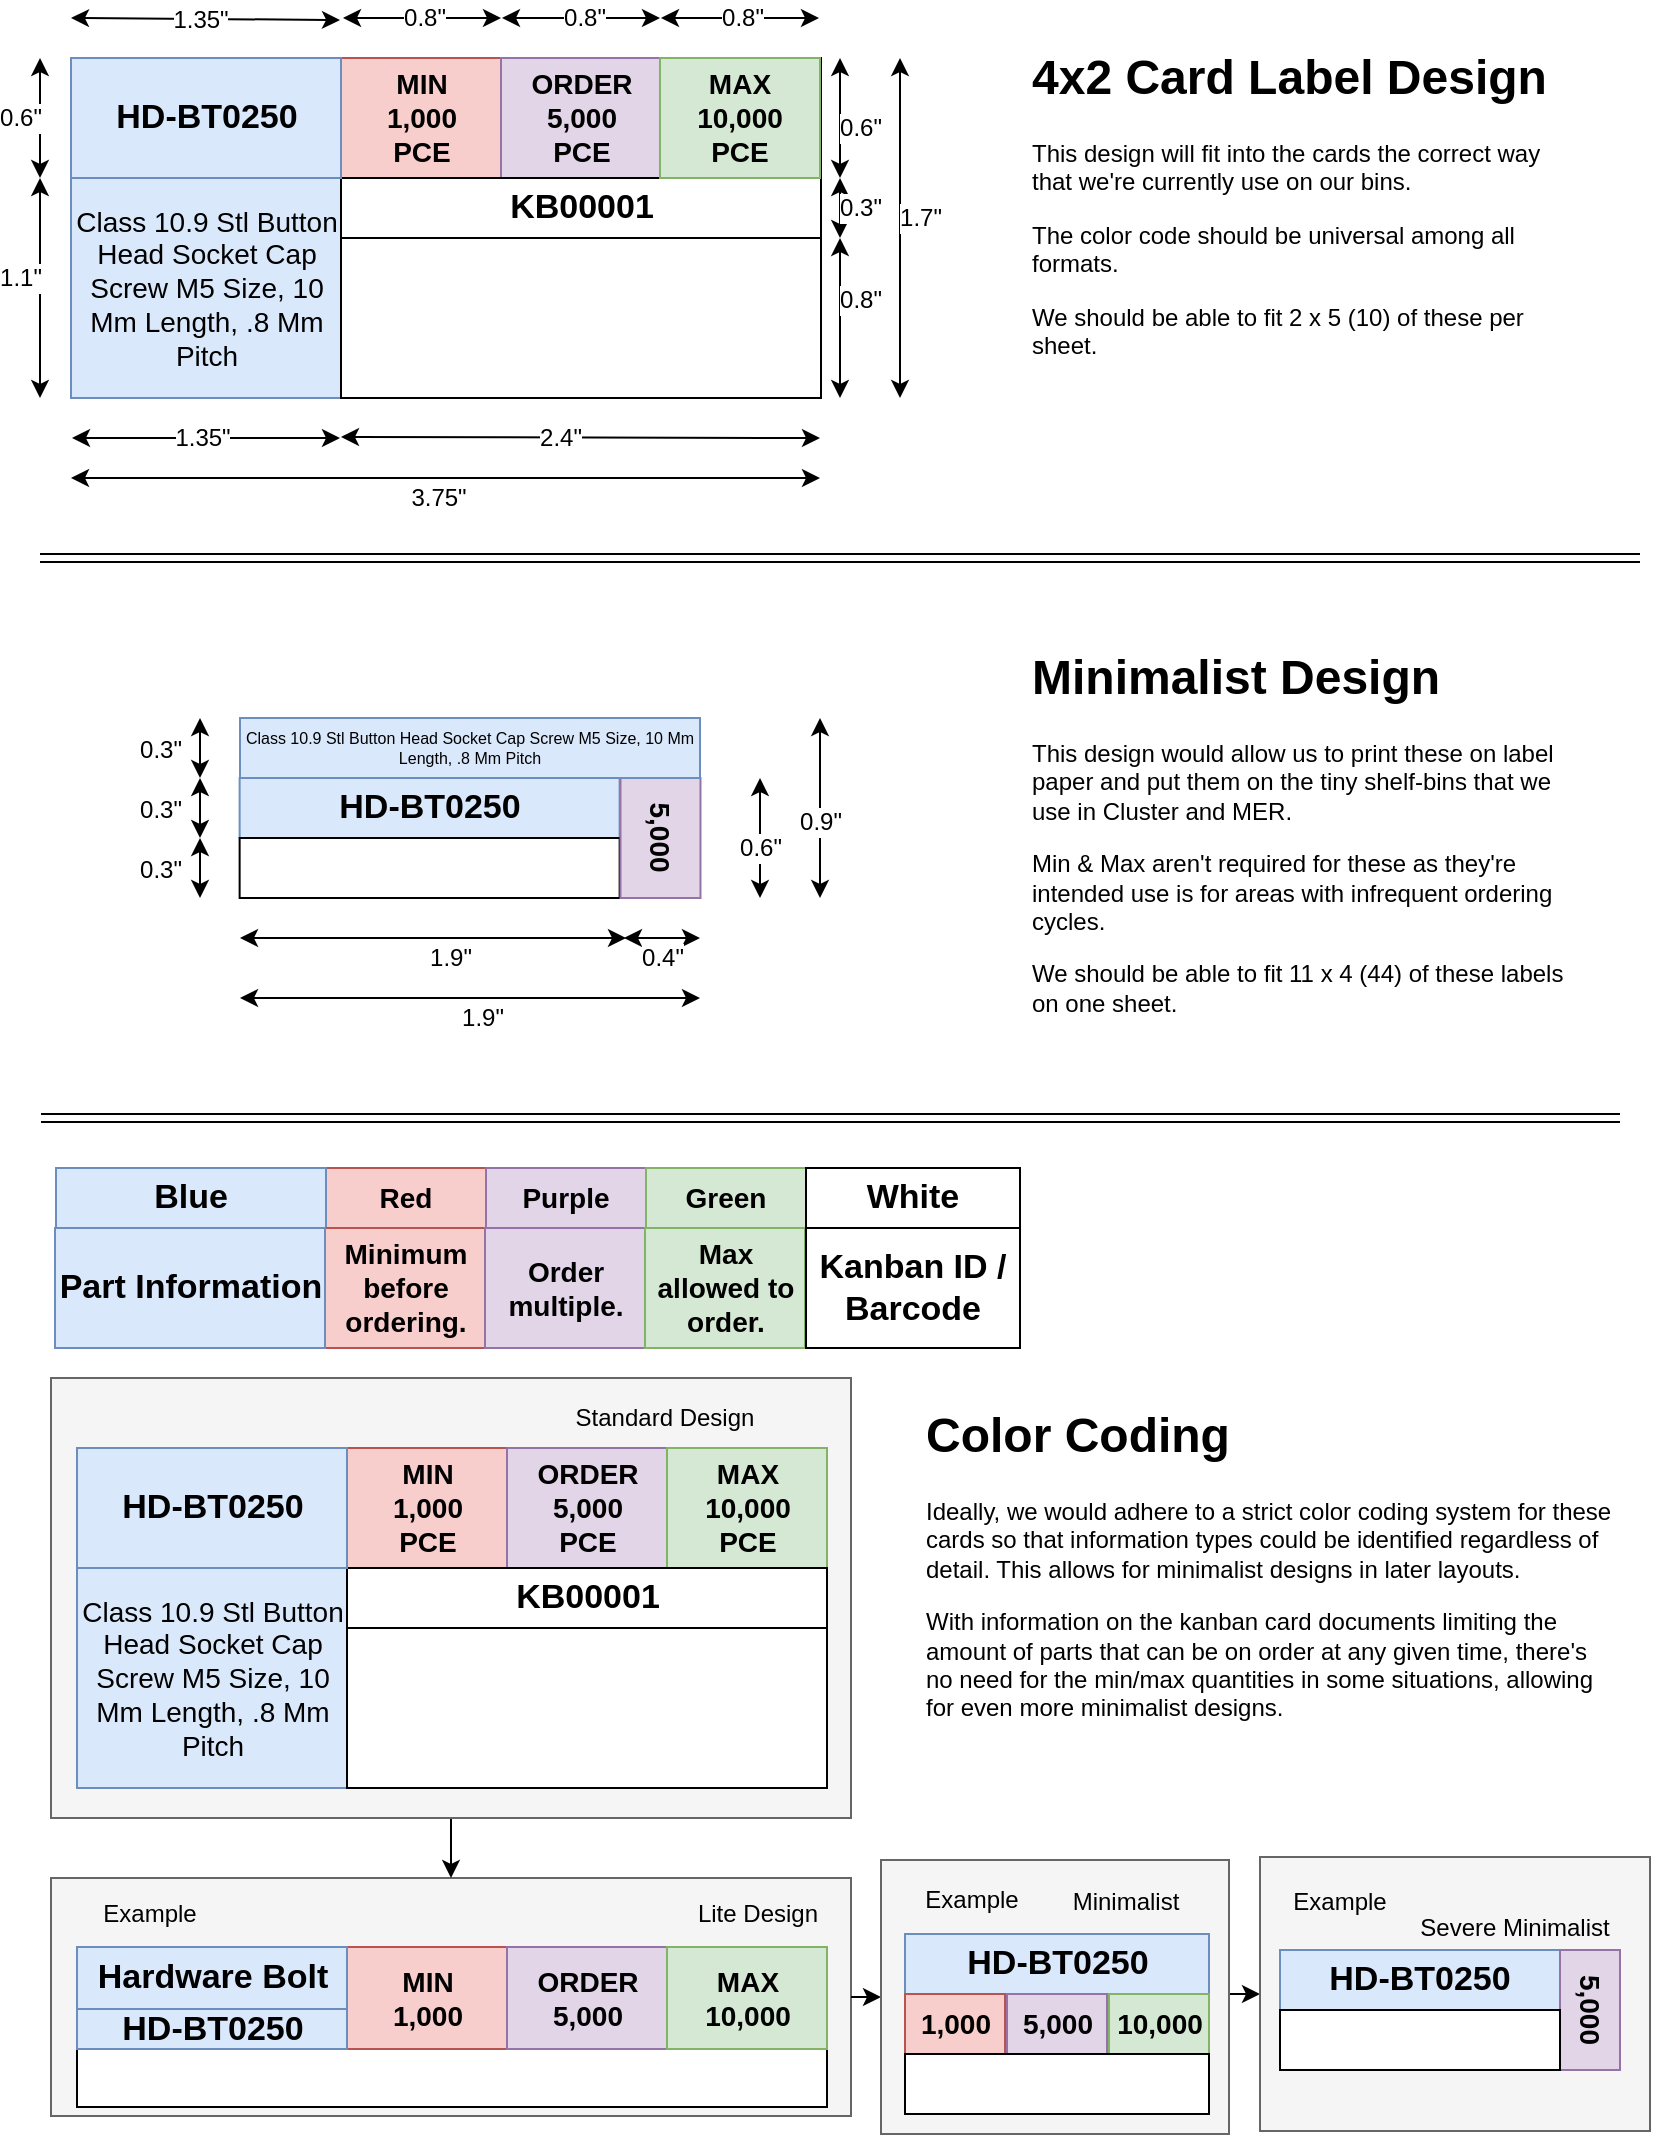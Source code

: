 <mxfile version="10.8.6" type="github"><diagram id="c_n3Q0lWU4w3SgG8-8b6" name="Page-1"><mxGraphModel dx="961" dy="481" grid="1" gridSize="10" guides="1" tooltips="1" connect="1" arrows="1" fold="1" page="1" pageScale="1" pageWidth="850" pageHeight="1100" math="0" shadow="0"><root><mxCell id="0"/><mxCell id="1" parent="0"/><mxCell id="wT5RltEf8Mdr9ltqJrys-50" value="" style="rounded=0;whiteSpace=wrap;html=1;align=center;fillColor=#f5f5f5;strokeColor=#666666;fontColor=#333333;" vertex="1" parent="1"><mxGeometry x="45.5" y="960" width="400" height="119" as="geometry"/></mxCell><mxCell id="wT5RltEf8Mdr9ltqJrys-49" style="edgeStyle=orthogonalEdgeStyle;rounded=0;orthogonalLoop=1;jettySize=auto;html=1;exitX=0.5;exitY=1;exitDx=0;exitDy=0;" edge="1" parent="1" source="wT5RltEf8Mdr9ltqJrys-48" target="wT5RltEf8Mdr9ltqJrys-50"><mxGeometry relative="1" as="geometry"><mxPoint x="245.167" y="986" as="targetPoint"/></mxGeometry></mxCell><mxCell id="wT5RltEf8Mdr9ltqJrys-48" value="" style="rounded=0;whiteSpace=wrap;html=1;align=center;fillColor=#f5f5f5;strokeColor=#666666;fontColor=#333333;" vertex="1" parent="1"><mxGeometry x="45.5" y="710" width="400" height="220" as="geometry"/></mxCell><mxCell id="8qEaiKg_Ph8CL1BP2FB5-1" value="" style="group;spacingTop=0;spacingLeft=0;spacingBottom=0;spacingRight=0;spacing=5;horizontal=1;verticalAlign=middle;align=center;labelPosition=center;verticalLabelPosition=middle;" parent="1" vertex="1" connectable="0"><mxGeometry x="45.5" y="40" width="395" height="200" as="geometry"/></mxCell><mxCell id="8qEaiKg_Ph8CL1BP2FB5-2" value="" style="rounded=0;whiteSpace=wrap;html=1;direction=west;" parent="8qEaiKg_Ph8CL1BP2FB5-1" vertex="1"><mxGeometry x="10" y="10" width="375" height="170" as="geometry"/></mxCell><mxCell id="8qEaiKg_Ph8CL1BP2FB5-3" value="&lt;p&gt;&lt;font style=&quot;font-size: 14px ; font-weight: normal&quot;&gt;Class 10.9 Stl Button Head Socket Cap Screw M5 Size, 10 Mm Length, .8 Mm Pitch&lt;/font&gt;&lt;/p&gt;" style="rounded=0;whiteSpace=wrap;html=1;fillColor=#dae8fc;strokeColor=#6c8ebf;" parent="8qEaiKg_Ph8CL1BP2FB5-1" vertex="1"><mxGeometry x="10" y="70" width="135" height="110" as="geometry"/></mxCell><mxCell id="8qEaiKg_Ph8CL1BP2FB5-4" value="&lt;b style=&quot;font-size: 14px&quot;&gt;MIN&lt;br&gt;1,000&lt;br&gt;PCE&lt;/b&gt;&lt;br&gt;" style="rounded=0;whiteSpace=wrap;html=1;fillColor=#f8cecc;strokeColor=#b85450;" parent="8qEaiKg_Ph8CL1BP2FB5-1" vertex="1"><mxGeometry x="145" y="10" width="80" height="60" as="geometry"/></mxCell><mxCell id="8qEaiKg_Ph8CL1BP2FB5-5" value="&lt;b style=&quot;font-size: 14px&quot;&gt;ORDER&lt;br&gt;5,000&lt;br&gt;PCE&lt;/b&gt;&lt;br&gt;" style="rounded=0;whiteSpace=wrap;html=1;fillColor=#e1d5e7;strokeColor=#9673a6;" parent="8qEaiKg_Ph8CL1BP2FB5-1" vertex="1"><mxGeometry x="225" y="10" width="80" height="60" as="geometry"/></mxCell><mxCell id="8qEaiKg_Ph8CL1BP2FB5-7" value="&lt;font style=&quot;font-size: 17px&quot;&gt;&lt;b&gt;KB00001&lt;/b&gt;&lt;/font&gt;" style="rounded=0;whiteSpace=wrap;html=1;" parent="8qEaiKg_Ph8CL1BP2FB5-1" vertex="1"><mxGeometry x="145" y="70" width="240" height="30" as="geometry"/></mxCell><mxCell id="8qEaiKg_Ph8CL1BP2FB5-8" value="&lt;span style=&quot;font-size: 17px&quot;&gt;&lt;b&gt;HD-BT0250&lt;/b&gt;&lt;/span&gt;" style="rounded=0;whiteSpace=wrap;html=1;fillColor=#dae8fc;strokeColor=#6c8ebf;" parent="8qEaiKg_Ph8CL1BP2FB5-1" vertex="1"><mxGeometry x="10" y="10" width="135" height="60" as="geometry"/></mxCell><mxCell id="8qEaiKg_Ph8CL1BP2FB5-9" value="" style="rounded=0;whiteSpace=wrap;html=1;image=https://cdn.shopifycloud.com/help/assets/manual/sell-in-person/hardware/barcode-scanner/1d-barcode-4fbf513f48675746ba39d9ea5078f377e5e1bb9de2966336088af8394b893b78.png;autosize=0;fixDash=0;collapsible=0;imageWidth=220;imageHeight=48;arcSize=48;absoluteArcSize=0;" parent="8qEaiKg_Ph8CL1BP2FB5-1" vertex="1"><mxGeometry x="145" y="100" width="240" height="80" as="geometry"/></mxCell><mxCell id="8qEaiKg_Ph8CL1BP2FB5-51" value="" style="endArrow=classic;startArrow=classic;html=1;" parent="8qEaiKg_Ph8CL1BP2FB5-1" edge="1"><mxGeometry width="50" height="50" relative="1" as="geometry"><mxPoint x="10.5" y="200" as="sourcePoint"/><mxPoint x="144.5" y="200" as="targetPoint"/></mxGeometry></mxCell><mxCell id="8qEaiKg_Ph8CL1BP2FB5-52" value="1.35&quot;" style="text;html=1;resizable=0;points=[];align=center;verticalAlign=middle;labelBackgroundColor=#ffffff;" parent="8qEaiKg_Ph8CL1BP2FB5-51" vertex="1" connectable="0"><mxGeometry x="-0.138" relative="1" as="geometry"><mxPoint x="6.5" as="offset"/></mxGeometry></mxCell><mxCell id="8qEaiKg_Ph8CL1BP2FB5-53" value="" style="endArrow=classic;startArrow=classic;html=1;" parent="8qEaiKg_Ph8CL1BP2FB5-1" edge="1"><mxGeometry width="50" height="50" relative="1" as="geometry"><mxPoint x="145" y="199.5" as="sourcePoint"/><mxPoint x="384.5" y="200" as="targetPoint"/></mxGeometry></mxCell><mxCell id="8qEaiKg_Ph8CL1BP2FB5-54" value="2.4&quot;" style="text;html=1;resizable=0;points=[];align=center;verticalAlign=middle;labelBackgroundColor=#ffffff;" parent="8qEaiKg_Ph8CL1BP2FB5-53" vertex="1" connectable="0"><mxGeometry x="-0.138" relative="1" as="geometry"><mxPoint x="6.5" as="offset"/></mxGeometry></mxCell><mxCell id="8qEaiKg_Ph8CL1BP2FB5-6" value="&lt;b style=&quot;font-size: 14px&quot;&gt;MAX&lt;br&gt;10,000&lt;br&gt;PCE&lt;/b&gt;&lt;br&gt;" style="rounded=0;whiteSpace=wrap;html=1;fillColor=#d5e8d4;strokeColor=#82b366;" parent="8qEaiKg_Ph8CL1BP2FB5-1" vertex="1"><mxGeometry x="304.5" y="10" width="80" height="60" as="geometry"/></mxCell><mxCell id="8qEaiKg_Ph8CL1BP2FB5-10" value="" style="endArrow=classic;startArrow=classic;html=1;" parent="1" edge="1"><mxGeometry width="50" height="50" relative="1" as="geometry"><mxPoint x="55.5" y="260" as="sourcePoint"/><mxPoint x="430" y="260" as="targetPoint"/></mxGeometry></mxCell><mxCell id="8qEaiKg_Ph8CL1BP2FB5-11" value="3.75&quot;" style="text;html=1;resizable=0;points=[];align=center;verticalAlign=middle;labelBackgroundColor=#ffffff;" parent="8qEaiKg_Ph8CL1BP2FB5-10" vertex="1" connectable="0"><mxGeometry x="-0.138" relative="1" as="geometry"><mxPoint x="22" y="10" as="offset"/></mxGeometry></mxCell><mxCell id="8qEaiKg_Ph8CL1BP2FB5-12" value="" style="endArrow=classic;startArrow=classic;html=1;" parent="1" edge="1"><mxGeometry width="50" height="50" relative="1" as="geometry"><mxPoint x="470" y="220" as="sourcePoint"/><mxPoint x="470" y="50" as="targetPoint"/></mxGeometry></mxCell><mxCell id="8qEaiKg_Ph8CL1BP2FB5-13" value="1.7&quot;" style="text;html=1;resizable=0;points=[];align=center;verticalAlign=middle;labelBackgroundColor=#ffffff;" parent="8qEaiKg_Ph8CL1BP2FB5-12" vertex="1" connectable="0"><mxGeometry x="-0.294" y="-2" relative="1" as="geometry"><mxPoint x="8" y="-30" as="offset"/></mxGeometry></mxCell><mxCell id="8qEaiKg_Ph8CL1BP2FB5-14" value="&lt;h1&gt;4x2 Card Label Design&lt;/h1&gt;&lt;p&gt;This design will fit into the cards the correct way that we're currently use on our bins.&lt;/p&gt;&lt;p&gt;The color code should be universal among all formats.&lt;/p&gt;&lt;p&gt;We should be able to fit 2 x 5 (10) of these per sheet.&lt;/p&gt;" style="text;html=1;strokeColor=none;fillColor=none;spacing=5;spacingTop=-20;whiteSpace=wrap;overflow=hidden;rounded=0;" parent="1" vertex="1"><mxGeometry x="530.5" y="40" width="280" height="170" as="geometry"/></mxCell><mxCell id="8qEaiKg_Ph8CL1BP2FB5-19" value="" style="endArrow=classic;startArrow=classic;html=1;" parent="1" edge="1"><mxGeometry width="50" height="50" relative="1" as="geometry"><mxPoint x="140" y="490" as="sourcePoint"/><mxPoint x="333" y="490" as="targetPoint"/></mxGeometry></mxCell><mxCell id="8qEaiKg_Ph8CL1BP2FB5-20" value="1.9&quot;" style="text;html=1;resizable=0;points=[];align=center;verticalAlign=middle;labelBackgroundColor=#ffffff;" parent="8qEaiKg_Ph8CL1BP2FB5-19" vertex="1" connectable="0"><mxGeometry x="-0.138" relative="1" as="geometry"><mxPoint x="22" y="10" as="offset"/></mxGeometry></mxCell><mxCell id="8qEaiKg_Ph8CL1BP2FB5-21" value="&lt;h1&gt;Minimalist Design&lt;/h1&gt;&lt;p&gt;This design would allow us to print these on label paper and put them on the tiny shelf-bins that we use in Cluster and MER.&lt;/p&gt;&lt;p&gt;Min &amp;amp; Max aren't required for these as they're intended use is for areas with infrequent ordering cycles.&lt;/p&gt;&lt;p&gt;We should be able to fit 11 x 4 (44) of these labels on one sheet.&lt;/p&gt;" style="text;html=1;strokeColor=none;fillColor=none;spacing=5;spacingTop=-20;whiteSpace=wrap;overflow=hidden;rounded=0;" parent="1" vertex="1"><mxGeometry x="530.5" y="340" width="280" height="200" as="geometry"/></mxCell><mxCell id="8qEaiKg_Ph8CL1BP2FB5-22" value="" style="shape=link;html=1;" parent="1" edge="1"><mxGeometry width="50" height="50" relative="1" as="geometry"><mxPoint x="840" y="300" as="sourcePoint"/><mxPoint x="40" y="300" as="targetPoint"/></mxGeometry></mxCell><mxCell id="8qEaiKg_Ph8CL1BP2FB5-23" value="" style="endArrow=classic;startArrow=classic;html=1;" parent="1" edge="1"><mxGeometry width="50" height="50" relative="1" as="geometry"><mxPoint x="400" y="470" as="sourcePoint"/><mxPoint x="400" y="410" as="targetPoint"/></mxGeometry></mxCell><mxCell id="8qEaiKg_Ph8CL1BP2FB5-34" value="0.6&quot;" style="text;html=1;resizable=0;points=[];align=center;verticalAlign=middle;labelBackgroundColor=#ffffff;" parent="8qEaiKg_Ph8CL1BP2FB5-23" vertex="1" connectable="0"><mxGeometry x="-0.156" relative="1" as="geometry"><mxPoint as="offset"/></mxGeometry></mxCell><mxCell id="8qEaiKg_Ph8CL1BP2FB5-25" value="" style="shape=link;html=1;" parent="1" edge="1"><mxGeometry width="50" height="50" relative="1" as="geometry"><mxPoint x="830" y="580" as="sourcePoint"/><mxPoint x="40.5" y="580" as="targetPoint"/></mxGeometry></mxCell><mxCell id="8qEaiKg_Ph8CL1BP2FB5-26" value="" style="endArrow=classic;startArrow=classic;html=1;" parent="1" edge="1"><mxGeometry width="50" height="50" relative="1" as="geometry"><mxPoint x="332" y="490" as="sourcePoint"/><mxPoint x="370" y="490" as="targetPoint"/></mxGeometry></mxCell><mxCell id="8qEaiKg_Ph8CL1BP2FB5-27" value="0.4&quot;" style="text;html=1;resizable=0;points=[];align=center;verticalAlign=middle;labelBackgroundColor=#ffffff;" parent="8qEaiKg_Ph8CL1BP2FB5-26" vertex="1" connectable="0"><mxGeometry x="-0.138" relative="1" as="geometry"><mxPoint x="2" y="10" as="offset"/></mxGeometry></mxCell><mxCell id="8qEaiKg_Ph8CL1BP2FB5-28" value="&lt;font style=&quot;font-size: 17px&quot;&gt;&lt;b&gt;HD-BT0250&lt;/b&gt;&lt;/font&gt;" style="rounded=0;whiteSpace=wrap;html=1;fillColor=#dae8fc;strokeColor=#6c8ebf;" parent="1" vertex="1"><mxGeometry x="139.816" y="410" width="190" height="30" as="geometry"/></mxCell><mxCell id="8qEaiKg_Ph8CL1BP2FB5-29" value="" style="rounded=0;whiteSpace=wrap;html=1;image=https://cdn.shopifycloud.com/help/assets/manual/sell-in-person/hardware/barcode-scanner/1d-barcode-4fbf513f48675746ba39d9ea5078f377e5e1bb9de2966336088af8394b893b78.png;autosize=0;fixDash=0;collapsible=0;imageWidth=150;imageHeight=24;arcSize=12;absoluteArcSize=0;" parent="1" vertex="1"><mxGeometry x="139.816" y="440" width="190" height="30" as="geometry"/></mxCell><mxCell id="8qEaiKg_Ph8CL1BP2FB5-30" value="&lt;span style=&quot;font-size: 14px&quot;&gt;&lt;b&gt;5,000&lt;br&gt;&lt;/b&gt;&lt;/span&gt;" style="rounded=0;whiteSpace=wrap;html=1;direction=east;rotation=90;fillColor=#e1d5e7;strokeColor=#9673a6;" parent="1" vertex="1"><mxGeometry x="320.243" y="420" width="60" height="40" as="geometry"/></mxCell><mxCell id="8qEaiKg_Ph8CL1BP2FB5-32" value="" style="endArrow=classic;startArrow=classic;html=1;" parent="1" edge="1"><mxGeometry width="50" height="50" relative="1" as="geometry"><mxPoint x="140" y="520" as="sourcePoint"/><mxPoint x="370" y="520" as="targetPoint"/></mxGeometry></mxCell><mxCell id="8qEaiKg_Ph8CL1BP2FB5-33" value="1.9&quot;" style="text;html=1;resizable=0;points=[];align=center;verticalAlign=middle;labelBackgroundColor=#ffffff;" parent="8qEaiKg_Ph8CL1BP2FB5-32" vertex="1" connectable="0"><mxGeometry x="-0.138" relative="1" as="geometry"><mxPoint x="22" y="10" as="offset"/></mxGeometry></mxCell><mxCell id="8qEaiKg_Ph8CL1BP2FB5-35" value="&lt;h6&gt;&lt;font style=&quot;font-size: 8px ; font-weight: normal&quot;&gt;Class 10.9 Stl Button Head Socket Cap Screw M5 Size, 10 Mm Length, .8 Mm Pitch&lt;/font&gt;&lt;/h6&gt;" style="rounded=0;whiteSpace=wrap;html=1;fillColor=#dae8fc;strokeColor=#6c8ebf;fontStyle=0" parent="1" vertex="1"><mxGeometry x="140" y="380" width="230" height="30" as="geometry"/></mxCell><mxCell id="8qEaiKg_Ph8CL1BP2FB5-36" value="" style="endArrow=classic;startArrow=classic;html=1;" parent="1" edge="1"><mxGeometry width="50" height="50" relative="1" as="geometry"><mxPoint x="430" y="470" as="sourcePoint"/><mxPoint x="430" y="380" as="targetPoint"/></mxGeometry></mxCell><mxCell id="8qEaiKg_Ph8CL1BP2FB5-37" value="0.9&quot;" style="text;html=1;resizable=0;points=[];align=center;verticalAlign=middle;labelBackgroundColor=#ffffff;" parent="8qEaiKg_Ph8CL1BP2FB5-36" vertex="1" connectable="0"><mxGeometry x="-0.156" relative="1" as="geometry"><mxPoint as="offset"/></mxGeometry></mxCell><mxCell id="8qEaiKg_Ph8CL1BP2FB5-38" value="" style="endArrow=classic;startArrow=classic;html=1;" parent="1" edge="1"><mxGeometry width="50" height="50" relative="1" as="geometry"><mxPoint x="120" y="470" as="sourcePoint"/><mxPoint x="120" y="440" as="targetPoint"/></mxGeometry></mxCell><mxCell id="8qEaiKg_Ph8CL1BP2FB5-39" value="0.3&quot;" style="text;html=1;resizable=0;points=[];align=center;verticalAlign=middle;labelBackgroundColor=#ffffff;" parent="8qEaiKg_Ph8CL1BP2FB5-38" vertex="1" connectable="0"><mxGeometry x="-0.156" relative="1" as="geometry"><mxPoint x="-20" y="-2" as="offset"/></mxGeometry></mxCell><mxCell id="8qEaiKg_Ph8CL1BP2FB5-40" value="" style="endArrow=classic;startArrow=classic;html=1;" parent="1" edge="1"><mxGeometry width="50" height="50" relative="1" as="geometry"><mxPoint x="120" y="440" as="sourcePoint"/><mxPoint x="120" y="410" as="targetPoint"/></mxGeometry></mxCell><mxCell id="8qEaiKg_Ph8CL1BP2FB5-41" value="0.3&quot;" style="text;html=1;resizable=0;points=[];align=center;verticalAlign=middle;labelBackgroundColor=#ffffff;" parent="8qEaiKg_Ph8CL1BP2FB5-40" vertex="1" connectable="0"><mxGeometry x="-0.156" relative="1" as="geometry"><mxPoint x="-20" y="-2" as="offset"/></mxGeometry></mxCell><mxCell id="8qEaiKg_Ph8CL1BP2FB5-42" value="" style="endArrow=classic;startArrow=classic;html=1;" parent="1" edge="1"><mxGeometry width="50" height="50" relative="1" as="geometry"><mxPoint x="120" y="410" as="sourcePoint"/><mxPoint x="120" y="380" as="targetPoint"/></mxGeometry></mxCell><mxCell id="8qEaiKg_Ph8CL1BP2FB5-43" value="0.3&quot;" style="text;html=1;resizable=0;points=[];align=center;verticalAlign=middle;labelBackgroundColor=#ffffff;" parent="8qEaiKg_Ph8CL1BP2FB5-42" vertex="1" connectable="0"><mxGeometry x="-0.156" relative="1" as="geometry"><mxPoint x="-20" y="-2" as="offset"/></mxGeometry></mxCell><mxCell id="8qEaiKg_Ph8CL1BP2FB5-45" value="" style="endArrow=classic;startArrow=classic;html=1;" parent="1" edge="1"><mxGeometry width="50" height="50" relative="1" as="geometry"><mxPoint x="440" y="220" as="sourcePoint"/><mxPoint x="440" y="140" as="targetPoint"/></mxGeometry></mxCell><mxCell id="8qEaiKg_Ph8CL1BP2FB5-46" value="0.8&quot;" style="text;html=1;resizable=0;points=[];align=center;verticalAlign=middle;labelBackgroundColor=#ffffff;" parent="8qEaiKg_Ph8CL1BP2FB5-45" vertex="1" connectable="0"><mxGeometry x="-0.294" y="-2" relative="1" as="geometry"><mxPoint x="8" y="-21.5" as="offset"/></mxGeometry></mxCell><mxCell id="8qEaiKg_Ph8CL1BP2FB5-47" value="" style="endArrow=classic;startArrow=classic;html=1;" parent="1" edge="1"><mxGeometry width="50" height="50" relative="1" as="geometry"><mxPoint x="440" y="140" as="sourcePoint"/><mxPoint x="440" y="110" as="targetPoint"/></mxGeometry></mxCell><mxCell id="8qEaiKg_Ph8CL1BP2FB5-48" value="0.3&quot;" style="text;html=1;resizable=0;points=[];align=center;verticalAlign=middle;labelBackgroundColor=#ffffff;" parent="8qEaiKg_Ph8CL1BP2FB5-47" vertex="1" connectable="0"><mxGeometry x="-0.294" y="-2" relative="1" as="geometry"><mxPoint x="8" y="-4.5" as="offset"/></mxGeometry></mxCell><mxCell id="8qEaiKg_Ph8CL1BP2FB5-49" value="" style="endArrow=classic;startArrow=classic;html=1;" parent="1" edge="1"><mxGeometry width="50" height="50" relative="1" as="geometry"><mxPoint x="440" y="110" as="sourcePoint"/><mxPoint x="440" y="50" as="targetPoint"/></mxGeometry></mxCell><mxCell id="8qEaiKg_Ph8CL1BP2FB5-50" value="0.6&quot;" style="text;html=1;resizable=0;points=[];align=center;verticalAlign=middle;labelBackgroundColor=#ffffff;" parent="8qEaiKg_Ph8CL1BP2FB5-49" vertex="1" connectable="0"><mxGeometry x="-0.294" y="-2" relative="1" as="geometry"><mxPoint x="8" y="-4.5" as="offset"/></mxGeometry></mxCell><mxCell id="8qEaiKg_Ph8CL1BP2FB5-56" value="" style="endArrow=classic;startArrow=classic;html=1;" parent="1" edge="1"><mxGeometry width="50" height="50" relative="1" as="geometry"><mxPoint x="55.5" y="30" as="sourcePoint"/><mxPoint x="190" y="31" as="targetPoint"/></mxGeometry></mxCell><mxCell id="8qEaiKg_Ph8CL1BP2FB5-57" value="1.35&quot;" style="text;html=1;resizable=0;points=[];align=center;verticalAlign=middle;labelBackgroundColor=#ffffff;" parent="8qEaiKg_Ph8CL1BP2FB5-56" vertex="1" connectable="0"><mxGeometry x="-0.138" relative="1" as="geometry"><mxPoint x="6.5" as="offset"/></mxGeometry></mxCell><mxCell id="8qEaiKg_Ph8CL1BP2FB5-58" value="" style="endArrow=classic;startArrow=classic;html=1;" parent="1" edge="1"><mxGeometry width="50" height="50" relative="1" as="geometry"><mxPoint x="191.5" y="30" as="sourcePoint"/><mxPoint x="270.5" y="30" as="targetPoint"/></mxGeometry></mxCell><mxCell id="8qEaiKg_Ph8CL1BP2FB5-59" value="0.8&quot;" style="text;html=1;resizable=0;points=[];align=center;verticalAlign=middle;labelBackgroundColor=#ffffff;" parent="8qEaiKg_Ph8CL1BP2FB5-58" vertex="1" connectable="0"><mxGeometry x="-0.138" relative="1" as="geometry"><mxPoint x="6.5" as="offset"/></mxGeometry></mxCell><mxCell id="8qEaiKg_Ph8CL1BP2FB5-62" value="" style="endArrow=classic;startArrow=classic;html=1;" parent="1" edge="1"><mxGeometry width="50" height="50" relative="1" as="geometry"><mxPoint x="271" y="30" as="sourcePoint"/><mxPoint x="350" y="30" as="targetPoint"/></mxGeometry></mxCell><mxCell id="8qEaiKg_Ph8CL1BP2FB5-63" value="0.8&quot;" style="text;html=1;resizable=0;points=[];align=center;verticalAlign=middle;labelBackgroundColor=#ffffff;" parent="8qEaiKg_Ph8CL1BP2FB5-62" vertex="1" connectable="0"><mxGeometry x="-0.138" relative="1" as="geometry"><mxPoint x="6.5" as="offset"/></mxGeometry></mxCell><mxCell id="8qEaiKg_Ph8CL1BP2FB5-64" value="" style="endArrow=classic;startArrow=classic;html=1;" parent="1" edge="1"><mxGeometry width="50" height="50" relative="1" as="geometry"><mxPoint x="350.5" y="30" as="sourcePoint"/><mxPoint x="429.5" y="30" as="targetPoint"/></mxGeometry></mxCell><mxCell id="8qEaiKg_Ph8CL1BP2FB5-65" value="0.8&quot;" style="text;html=1;resizable=0;points=[];align=center;verticalAlign=middle;labelBackgroundColor=#ffffff;" parent="8qEaiKg_Ph8CL1BP2FB5-64" vertex="1" connectable="0"><mxGeometry x="-0.138" relative="1" as="geometry"><mxPoint x="6.5" as="offset"/></mxGeometry></mxCell><mxCell id="8qEaiKg_Ph8CL1BP2FB5-66" value="" style="endArrow=classic;startArrow=classic;html=1;" parent="1" edge="1"><mxGeometry width="50" height="50" relative="1" as="geometry"><mxPoint x="40" y="110" as="sourcePoint"/><mxPoint x="40" y="50" as="targetPoint"/></mxGeometry></mxCell><mxCell id="8qEaiKg_Ph8CL1BP2FB5-67" value="0.6&quot;" style="text;html=1;resizable=0;points=[];align=center;verticalAlign=middle;labelBackgroundColor=#ffffff;" parent="8qEaiKg_Ph8CL1BP2FB5-66" vertex="1" connectable="0"><mxGeometry x="-0.294" y="-2" relative="1" as="geometry"><mxPoint x="-12" y="-9" as="offset"/></mxGeometry></mxCell><mxCell id="8qEaiKg_Ph8CL1BP2FB5-68" value="" style="endArrow=classic;startArrow=classic;html=1;" parent="1" edge="1"><mxGeometry width="50" height="50" relative="1" as="geometry"><mxPoint x="40" y="220" as="sourcePoint"/><mxPoint x="40" y="110" as="targetPoint"/></mxGeometry></mxCell><mxCell id="8qEaiKg_Ph8CL1BP2FB5-69" value="1.1&quot;" style="text;html=1;resizable=0;points=[];align=center;verticalAlign=middle;labelBackgroundColor=#ffffff;" parent="8qEaiKg_Ph8CL1BP2FB5-68" vertex="1" connectable="0"><mxGeometry x="-0.294" y="-2" relative="1" as="geometry"><mxPoint x="-12" y="-21" as="offset"/></mxGeometry></mxCell><mxCell id="wT5RltEf8Mdr9ltqJrys-14" value="&lt;span style=&quot;font-size: 14px&quot;&gt;&lt;span&gt;Red&lt;/span&gt;&lt;/span&gt;&lt;br&gt;" style="rounded=0;whiteSpace=wrap;html=1;fillColor=#f8cecc;strokeColor=#b85450;fontStyle=1" vertex="1" parent="1"><mxGeometry x="183" y="605" width="80" height="30" as="geometry"/></mxCell><mxCell id="wT5RltEf8Mdr9ltqJrys-15" value="&lt;span style=&quot;font-size: 14px&quot;&gt;&lt;span&gt;Purple&lt;/span&gt;&lt;/span&gt;&lt;br&gt;" style="rounded=0;whiteSpace=wrap;html=1;fillColor=#e1d5e7;strokeColor=#9673a6;fontStyle=1" vertex="1" parent="1"><mxGeometry x="263" y="605" width="80" height="30" as="geometry"/></mxCell><mxCell id="wT5RltEf8Mdr9ltqJrys-16" value="&lt;span style=&quot;font-size: 14px&quot;&gt;&lt;span&gt;Green&lt;/span&gt;&lt;/span&gt;&lt;br&gt;" style="rounded=0;whiteSpace=wrap;html=1;fillColor=#d5e8d4;strokeColor=#82b366;fontStyle=1" vertex="1" parent="1"><mxGeometry x="343" y="605" width="80" height="30" as="geometry"/></mxCell><mxCell id="wT5RltEf8Mdr9ltqJrys-17" value="&lt;font style=&quot;font-size: 17px&quot;&gt;&lt;span&gt;White&lt;/span&gt;&lt;/font&gt;" style="rounded=0;whiteSpace=wrap;html=1;fontStyle=1" vertex="1" parent="1"><mxGeometry x="423" y="605" width="107" height="30" as="geometry"/></mxCell><mxCell id="wT5RltEf8Mdr9ltqJrys-18" value="&lt;span style=&quot;font-size: 17px&quot;&gt;&lt;span&gt;Blue&lt;br&gt;&lt;/span&gt;&lt;/span&gt;" style="rounded=0;whiteSpace=wrap;html=1;fillColor=#dae8fc;strokeColor=#6c8ebf;fontStyle=1" vertex="1" parent="1"><mxGeometry x="48" y="605" width="135" height="30" as="geometry"/></mxCell><mxCell id="wT5RltEf8Mdr9ltqJrys-19" value="&lt;span style=&quot;font-size: 14px&quot;&gt;&lt;b&gt;Minimum before ordering.&lt;/b&gt;&lt;/span&gt;&lt;br&gt;" style="rounded=0;whiteSpace=wrap;html=1;fillColor=#f8cecc;strokeColor=#b85450;" vertex="1" parent="1"><mxGeometry x="182.5" y="635" width="80" height="60" as="geometry"/></mxCell><mxCell id="wT5RltEf8Mdr9ltqJrys-20" value="&lt;span style=&quot;font-size: 14px&quot;&gt;&lt;b&gt;Order multiple.&lt;/b&gt;&lt;/span&gt;&lt;br&gt;" style="rounded=0;whiteSpace=wrap;html=1;fillColor=#e1d5e7;strokeColor=#9673a6;" vertex="1" parent="1"><mxGeometry x="262.5" y="635" width="80" height="60" as="geometry"/></mxCell><mxCell id="wT5RltEf8Mdr9ltqJrys-21" value="&lt;span style=&quot;font-size: 14px&quot;&gt;&lt;b&gt;Max allowed to order.&lt;/b&gt;&lt;/span&gt;" style="rounded=0;whiteSpace=wrap;html=1;fillColor=#d5e8d4;strokeColor=#82b366;" vertex="1" parent="1"><mxGeometry x="342.5" y="635" width="80" height="60" as="geometry"/></mxCell><mxCell id="wT5RltEf8Mdr9ltqJrys-22" value="&lt;font style=&quot;font-size: 17px&quot;&gt;&lt;b&gt;Kanban ID / Barcode&lt;/b&gt;&lt;/font&gt;" style="rounded=0;whiteSpace=wrap;html=1;" vertex="1" parent="1"><mxGeometry x="423" y="635" width="107" height="60" as="geometry"/></mxCell><mxCell id="wT5RltEf8Mdr9ltqJrys-23" value="&lt;span style=&quot;font-size: 17px&quot;&gt;&lt;b&gt;Part Information&lt;/b&gt;&lt;/span&gt;" style="rounded=0;whiteSpace=wrap;html=1;fillColor=#dae8fc;strokeColor=#6c8ebf;" vertex="1" parent="1"><mxGeometry x="47.5" y="635" width="135" height="60" as="geometry"/></mxCell><mxCell id="wT5RltEf8Mdr9ltqJrys-24" value="&lt;h1 style=&quot;text-align: left&quot;&gt;Color Coding&lt;/h1&gt;&lt;p style=&quot;text-align: left&quot;&gt;Ideally, we would adhere to a strict color coding system for these cards so that information types could be identified regardless of detail. This allows for minimalist designs in later layouts.&lt;/p&gt;&lt;p style=&quot;text-align: left&quot;&gt;With information on the kanban card documents limiting the amount of parts that can be on order at any given time, there's no need for the min/max quantities in some situations, allowing for even more minimalist designs.&lt;/p&gt;" style="text;html=1;strokeColor=none;fillColor=none;spacing=5;spacingTop=-20;whiteSpace=wrap;overflow=hidden;rounded=0;align=center;" vertex="1" parent="1"><mxGeometry x="479" y="719" width="352" height="196" as="geometry"/></mxCell><mxCell id="wT5RltEf8Mdr9ltqJrys-37" value="" style="group;fillColor=#f5f5f5;strokeColor=#666666;fontColor=#333333;" vertex="1" connectable="0" parent="1"><mxGeometry x="460.5" y="981" width="174" height="107" as="geometry"/></mxCell><mxCell id="wT5RltEf8Mdr9ltqJrys-39" style="edgeStyle=orthogonalEdgeStyle;rounded=0;orthogonalLoop=1;jettySize=auto;html=1;exitX=1;exitY=0.5;exitDx=0;exitDy=0;entryX=0;entryY=0.5;entryDx=0;entryDy=0;" edge="1" parent="1" source="wT5RltEf8Mdr9ltqJrys-50" target="wT5RltEf8Mdr9ltqJrys-36"><mxGeometry relative="1" as="geometry"><mxPoint x="495.167" y="1043.833" as="sourcePoint"/></mxGeometry></mxCell><mxCell id="wT5RltEf8Mdr9ltqJrys-40" value="" style="rounded=0;whiteSpace=wrap;html=1;direction=west;" vertex="1" parent="1"><mxGeometry x="58.5" y="745" width="375" height="170" as="geometry"/></mxCell><mxCell id="wT5RltEf8Mdr9ltqJrys-41" value="&lt;p&gt;&lt;font style=&quot;font-size: 14px ; font-weight: normal&quot;&gt;Class 10.9 Stl Button Head Socket Cap Screw M5 Size, 10 Mm Length, .8 Mm Pitch&lt;/font&gt;&lt;/p&gt;" style="rounded=0;whiteSpace=wrap;html=1;fillColor=#dae8fc;strokeColor=#6c8ebf;" vertex="1" parent="1"><mxGeometry x="58.5" y="805" width="135" height="110" as="geometry"/></mxCell><mxCell id="wT5RltEf8Mdr9ltqJrys-42" value="&lt;b style=&quot;font-size: 14px&quot;&gt;MIN&lt;br&gt;1,000&lt;br&gt;PCE&lt;/b&gt;&lt;br&gt;" style="rounded=0;whiteSpace=wrap;html=1;fillColor=#f8cecc;strokeColor=#b85450;" vertex="1" parent="1"><mxGeometry x="193.5" y="745" width="80" height="60" as="geometry"/></mxCell><mxCell id="wT5RltEf8Mdr9ltqJrys-43" value="&lt;b style=&quot;font-size: 14px&quot;&gt;ORDER&lt;br&gt;5,000&lt;br&gt;PCE&lt;/b&gt;&lt;br&gt;" style="rounded=0;whiteSpace=wrap;html=1;fillColor=#e1d5e7;strokeColor=#9673a6;" vertex="1" parent="1"><mxGeometry x="273.5" y="745" width="80" height="60" as="geometry"/></mxCell><mxCell id="wT5RltEf8Mdr9ltqJrys-44" value="&lt;b style=&quot;font-size: 14px&quot;&gt;MAX&lt;br&gt;10,000&lt;br&gt;PCE&lt;/b&gt;&lt;br&gt;" style="rounded=0;whiteSpace=wrap;html=1;fillColor=#d5e8d4;strokeColor=#82b366;" vertex="1" parent="1"><mxGeometry x="353.5" y="745" width="80" height="60" as="geometry"/></mxCell><mxCell id="wT5RltEf8Mdr9ltqJrys-45" value="&lt;font style=&quot;font-size: 17px&quot;&gt;&lt;b&gt;KB00001&lt;/b&gt;&lt;/font&gt;" style="rounded=0;whiteSpace=wrap;html=1;" vertex="1" parent="1"><mxGeometry x="193.5" y="805" width="240" height="30" as="geometry"/></mxCell><mxCell id="wT5RltEf8Mdr9ltqJrys-46" value="&lt;span style=&quot;font-size: 17px&quot;&gt;&lt;b&gt;HD-BT0250&lt;/b&gt;&lt;/span&gt;" style="rounded=0;whiteSpace=wrap;html=1;fillColor=#dae8fc;strokeColor=#6c8ebf;" vertex="1" parent="1"><mxGeometry x="58.5" y="745" width="135" height="60" as="geometry"/></mxCell><mxCell id="wT5RltEf8Mdr9ltqJrys-47" value="" style="rounded=0;whiteSpace=wrap;html=1;image=https://cdn.shopifycloud.com/help/assets/manual/sell-in-person/hardware/barcode-scanner/1d-barcode-4fbf513f48675746ba39d9ea5078f377e5e1bb9de2966336088af8394b893b78.png;autosize=0;fixDash=0;collapsible=0;imageWidth=220;imageHeight=48;arcSize=48;absoluteArcSize=0;" vertex="1" parent="1"><mxGeometry x="193.5" y="835" width="240" height="80" as="geometry"/></mxCell><mxCell id="wT5RltEf8Mdr9ltqJrys-33" value="" style="rounded=0;whiteSpace=wrap;html=1;image=https://cdn.shopifycloud.com/help/assets/manual/sell-in-person/hardware/barcode-scanner/1d-barcode-4fbf513f48675746ba39d9ea5078f377e5e1bb9de2966336088af8394b893b78.png;autosize=0;fixDash=0;collapsible=0;imageWidth=350;imageHeight=24;arcSize=12;absoluteArcSize=0;" vertex="1" parent="1"><mxGeometry x="58.5" y="1045.5" width="375" height="29" as="geometry"/></mxCell><mxCell id="wT5RltEf8Mdr9ltqJrys-4" value="&lt;b style=&quot;font-size: 14px&quot;&gt;MIN&lt;br&gt;1,000&lt;/b&gt;&lt;br&gt;" style="rounded=0;whiteSpace=wrap;html=1;fillColor=#f8cecc;strokeColor=#b85450;" vertex="1" parent="1"><mxGeometry x="193.5" y="994.5" width="80" height="51" as="geometry"/></mxCell><mxCell id="wT5RltEf8Mdr9ltqJrys-5" value="&lt;b style=&quot;font-size: 14px&quot;&gt;ORDER&lt;br&gt;5,000&lt;/b&gt;&lt;br&gt;" style="rounded=0;whiteSpace=wrap;html=1;fillColor=#e1d5e7;strokeColor=#9673a6;" vertex="1" parent="1"><mxGeometry x="273.5" y="994.5" width="80" height="51" as="geometry"/></mxCell><mxCell id="wT5RltEf8Mdr9ltqJrys-6" value="&lt;b style=&quot;font-size: 14px&quot;&gt;MAX&lt;br&gt;10,000&lt;/b&gt;&lt;br&gt;" style="rounded=0;whiteSpace=wrap;html=1;fillColor=#d5e8d4;strokeColor=#82b366;" vertex="1" parent="1"><mxGeometry x="353.5" y="994.5" width="80" height="51" as="geometry"/></mxCell><mxCell id="wT5RltEf8Mdr9ltqJrys-8" value="&lt;span style=&quot;font-size: 17px&quot;&gt;&lt;b&gt;HD-BT0250&lt;/b&gt;&lt;/span&gt;" style="rounded=0;whiteSpace=wrap;html=1;fillColor=#dae8fc;strokeColor=#6c8ebf;" vertex="1" parent="1"><mxGeometry x="58.5" y="1025.5" width="135" height="20" as="geometry"/></mxCell><mxCell id="wT5RltEf8Mdr9ltqJrys-30" value="&lt;span style=&quot;font-size: 17px&quot;&gt;&lt;b&gt;Hardware Bolt&lt;/b&gt;&lt;/span&gt;" style="rounded=0;whiteSpace=wrap;html=1;fillColor=#dae8fc;strokeColor=#6c8ebf;" vertex="1" parent="1"><mxGeometry x="58.5" y="994.5" width="135" height="31" as="geometry"/></mxCell><mxCell id="wT5RltEf8Mdr9ltqJrys-51" value="Lite Design" style="text;html=1;strokeColor=none;fillColor=none;align=center;verticalAlign=middle;whiteSpace=wrap;rounded=0;" vertex="1" parent="1"><mxGeometry x="363.5" y="967.5" width="70" height="20" as="geometry"/></mxCell><mxCell id="wT5RltEf8Mdr9ltqJrys-52" value="Standard Design" style="text;html=1;strokeColor=none;fillColor=none;align=center;verticalAlign=middle;whiteSpace=wrap;rounded=0;" vertex="1" parent="1"><mxGeometry x="298.5" y="720" width="107" height="20" as="geometry"/></mxCell><mxCell id="wT5RltEf8Mdr9ltqJrys-64" style="edgeStyle=orthogonalEdgeStyle;rounded=0;orthogonalLoop=1;jettySize=auto;html=1;exitX=1;exitY=0.5;exitDx=0;exitDy=0;entryX=0;entryY=0.5;entryDx=0;entryDy=0;" edge="1" parent="1" source="wT5RltEf8Mdr9ltqJrys-36" target="wT5RltEf8Mdr9ltqJrys-57"><mxGeometry relative="1" as="geometry"><Array as="points"><mxPoint x="635" y="1018"/></Array></mxGeometry></mxCell><mxCell id="wT5RltEf8Mdr9ltqJrys-36" value="" style="rounded=0;whiteSpace=wrap;html=1;align=center;fillColor=#f5f5f5;strokeColor=#666666;fontColor=#333333;" vertex="1" parent="1"><mxGeometry x="460.5" y="951" width="174" height="137" as="geometry"/></mxCell><mxCell id="wT5RltEf8Mdr9ltqJrys-25" value="&lt;span style=&quot;font-size: 17px&quot;&gt;&lt;b&gt;HD-BT0250&lt;/b&gt;&lt;/span&gt;" style="rounded=0;whiteSpace=wrap;html=1;fillColor=#dae8fc;strokeColor=#6c8ebf;" vertex="1" parent="1"><mxGeometry x="472.5" y="988" width="152" height="30" as="geometry"/></mxCell><mxCell id="wT5RltEf8Mdr9ltqJrys-26" value="&lt;span style=&quot;font-size: 14px&quot;&gt;&lt;b&gt;1,000&lt;/b&gt;&lt;/span&gt;&lt;br&gt;" style="rounded=0;whiteSpace=wrap;html=1;fillColor=#f8cecc;strokeColor=#b85450;" vertex="1" parent="1"><mxGeometry x="472.5" y="1018" width="50" height="30" as="geometry"/></mxCell><mxCell id="wT5RltEf8Mdr9ltqJrys-27" value="&lt;span style=&quot;font-size: 14px&quot;&gt;&lt;b&gt;10,000&lt;/b&gt;&lt;/span&gt;&lt;br&gt;" style="rounded=0;whiteSpace=wrap;html=1;fillColor=#d5e8d4;strokeColor=#82b366;" vertex="1" parent="1"><mxGeometry x="574.5" y="1018" width="50" height="30" as="geometry"/></mxCell><mxCell id="wT5RltEf8Mdr9ltqJrys-28" value="&lt;span style=&quot;font-size: 14px&quot;&gt;&lt;b&gt;5,000&lt;/b&gt;&lt;/span&gt;" style="rounded=0;whiteSpace=wrap;html=1;fillColor=#e1d5e7;strokeColor=#9673a6;" vertex="1" parent="1"><mxGeometry x="523.5" y="1018" width="50" height="30" as="geometry"/></mxCell><mxCell id="wT5RltEf8Mdr9ltqJrys-34" value="" style="rounded=0;whiteSpace=wrap;html=1;image=https://cdn.shopifycloud.com/help/assets/manual/sell-in-person/hardware/barcode-scanner/1d-barcode-4fbf513f48675746ba39d9ea5078f377e5e1bb9de2966336088af8394b893b78.png;autosize=0;fixDash=0;collapsible=0;imageWidth=140;imageHeight=24;arcSize=12;absoluteArcSize=0;" vertex="1" parent="1"><mxGeometry x="472.5" y="1048" width="152" height="30" as="geometry"/></mxCell><mxCell id="wT5RltEf8Mdr9ltqJrys-53" value="Minimalist" style="text;html=1;strokeColor=none;fillColor=none;align=center;verticalAlign=middle;whiteSpace=wrap;rounded=0;" vertex="1" parent="1"><mxGeometry x="540.5" y="961.5" width="84" height="20" as="geometry"/></mxCell><mxCell id="wT5RltEf8Mdr9ltqJrys-56" value="" style="group;fillColor=#f5f5f5;strokeColor=#666666;fontColor=#333333;" vertex="1" connectable="0" parent="1"><mxGeometry x="670.5" y="979.5" width="174" height="107" as="geometry"/></mxCell><mxCell id="wT5RltEf8Mdr9ltqJrys-57" value="" style="rounded=0;whiteSpace=wrap;html=1;align=center;fillColor=#f5f5f5;strokeColor=#666666;fontColor=#333333;" vertex="1" parent="1"><mxGeometry x="650" y="949.5" width="195" height="137" as="geometry"/></mxCell><mxCell id="wT5RltEf8Mdr9ltqJrys-58" value="&lt;span style=&quot;font-size: 17px&quot;&gt;&lt;b&gt;HD-BT0250&lt;/b&gt;&lt;/span&gt;" style="rounded=0;whiteSpace=wrap;html=1;fillColor=#dae8fc;strokeColor=#6c8ebf;" vertex="1" parent="1"><mxGeometry x="660" y="996" width="140" height="30" as="geometry"/></mxCell><mxCell id="wT5RltEf8Mdr9ltqJrys-61" value="&lt;span style=&quot;font-size: 14px&quot;&gt;&lt;b&gt;5,000&lt;/b&gt;&lt;/span&gt;" style="rounded=0;whiteSpace=wrap;html=1;fillColor=#e1d5e7;strokeColor=#9673a6;rotation=90;" vertex="1" parent="1"><mxGeometry x="785" y="1011" width="60" height="30" as="geometry"/></mxCell><mxCell id="wT5RltEf8Mdr9ltqJrys-62" value="" style="rounded=0;whiteSpace=wrap;html=1;image=https://cdn.shopifycloud.com/help/assets/manual/sell-in-person/hardware/barcode-scanner/1d-barcode-4fbf513f48675746ba39d9ea5078f377e5e1bb9de2966336088af8394b893b78.png;autosize=0;fixDash=0;collapsible=0;imageWidth=130;imageHeight=24;arcSize=12;absoluteArcSize=0;" vertex="1" parent="1"><mxGeometry x="660" y="1026" width="140" height="30" as="geometry"/></mxCell><mxCell id="wT5RltEf8Mdr9ltqJrys-63" value="Severe Minimalist" style="text;html=1;strokeColor=none;fillColor=none;align=center;verticalAlign=middle;whiteSpace=wrap;rounded=0;" vertex="1" parent="1"><mxGeometry x="710" y="974.5" width="135" height="20" as="geometry"/></mxCell><mxCell id="wT5RltEf8Mdr9ltqJrys-65" value="Example" style="text;html=1;strokeColor=none;fillColor=none;align=center;verticalAlign=middle;whiteSpace=wrap;rounded=0;" vertex="1" parent="1"><mxGeometry x="60" y="967.5" width="70" height="20" as="geometry"/></mxCell><mxCell id="wT5RltEf8Mdr9ltqJrys-66" value="Example" style="text;html=1;strokeColor=none;fillColor=none;align=center;verticalAlign=middle;whiteSpace=wrap;rounded=0;" vertex="1" parent="1"><mxGeometry x="470.5" y="961" width="70" height="20" as="geometry"/></mxCell><mxCell id="wT5RltEf8Mdr9ltqJrys-67" value="Example" style="text;html=1;strokeColor=none;fillColor=none;align=center;verticalAlign=middle;whiteSpace=wrap;rounded=0;" vertex="1" parent="1"><mxGeometry x="655" y="961.5" width="70" height="20" as="geometry"/></mxCell></root></mxGraphModel></diagram></mxfile>